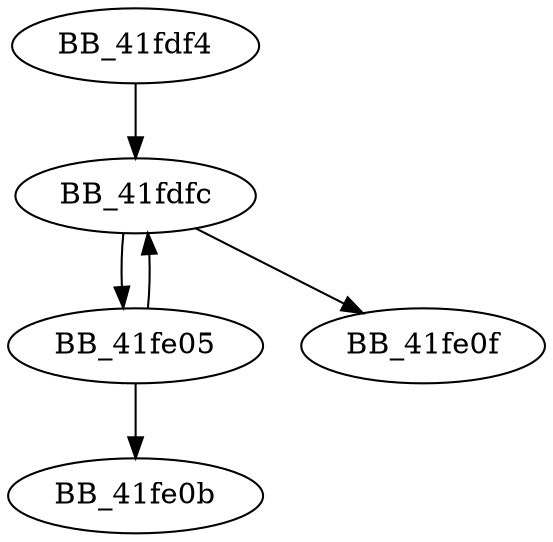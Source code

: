 DiGraph __GET_RTERRMSG{
BB_41fdf4->BB_41fdfc
BB_41fdfc->BB_41fe05
BB_41fdfc->BB_41fe0f
BB_41fe05->BB_41fdfc
BB_41fe05->BB_41fe0b
}
